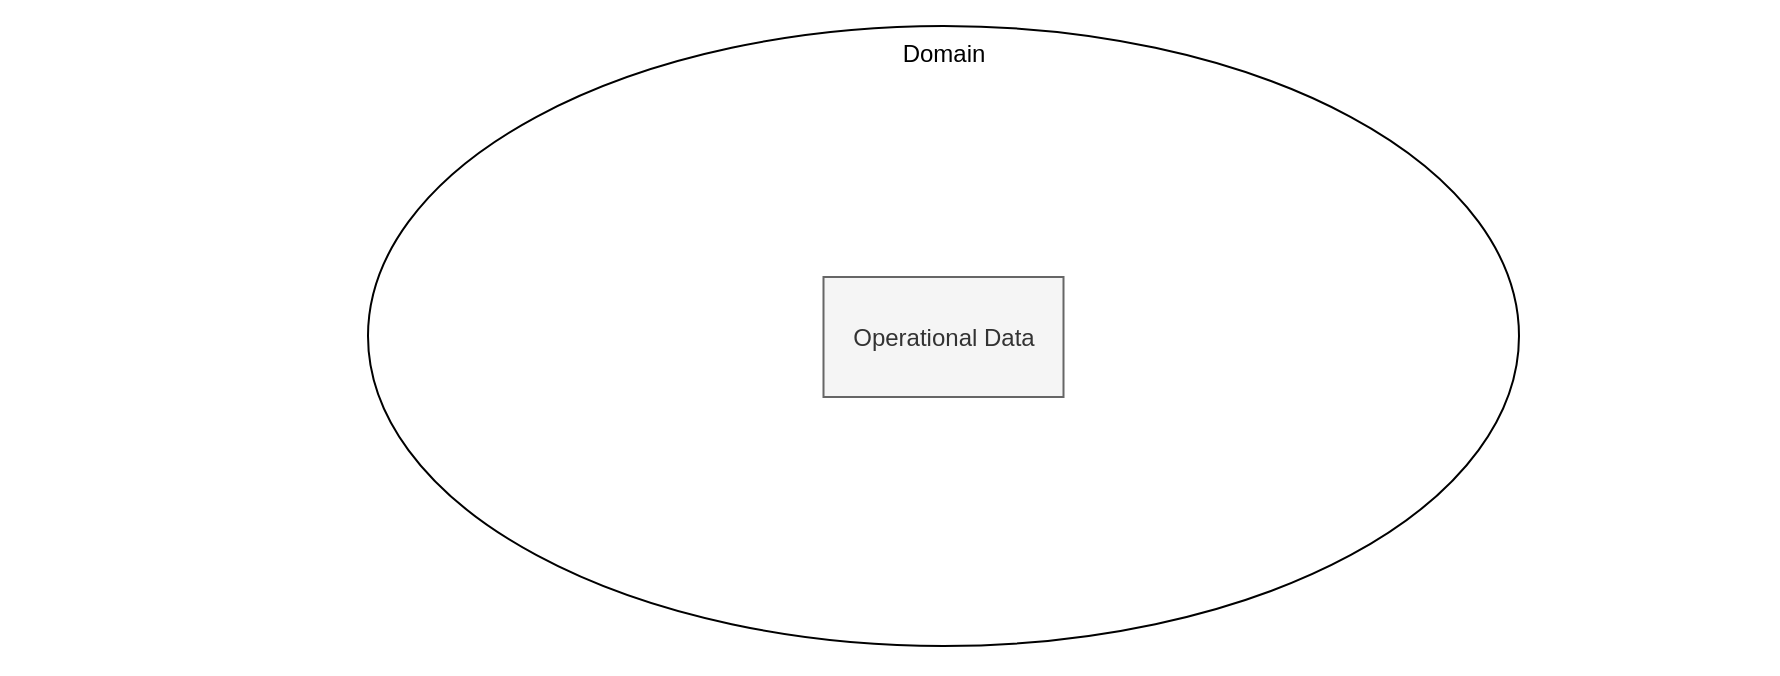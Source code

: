 <mxfile version="15.5.4" type="embed"><diagram id="DWjpSvbVxY2pOprUcE6g" name="Page-1"><mxGraphModel dx="503" dy="613" grid="1" gridSize="10" guides="1" tooltips="1" connect="1" arrows="1" fold="1" page="1" pageScale="1" pageWidth="827" pageHeight="1169" math="0" shadow="0"><root><mxCell id="0"/><mxCell id="1" parent="0"/><mxCell id="2" value="" style="rounded=0;whiteSpace=wrap;html=1;fillColor=none;strokeColor=none;" parent="1" vertex="1"><mxGeometry x="56" y="197" width="889" height="337" as="geometry"/></mxCell><mxCell id="WkdalmxvpJmTztUUumEF-3" value="Domain" style="ellipse;whiteSpace=wrap;html=1;verticalAlign=top;" parent="1" vertex="1"><mxGeometry x="240" y="210" width="575.5" height="310" as="geometry"/></mxCell><mxCell id="WkdalmxvpJmTztUUumEF-24" value="Operational Data" style="rounded=0;whiteSpace=wrap;html=1;fillColor=#f5f5f5;fontColor=#333333;strokeColor=#666666;" parent="1" vertex="1"><mxGeometry x="467.75" y="335.5" width="120" height="60" as="geometry"/></mxCell></root></mxGraphModel></diagram></mxfile>